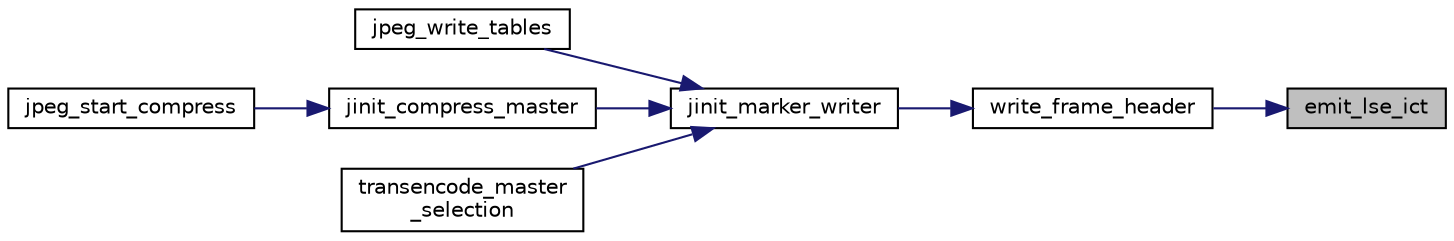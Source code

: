 digraph "emit_lse_ict"
{
 // LATEX_PDF_SIZE
  bgcolor="transparent";
  edge [fontname="Helvetica",fontsize="10",labelfontname="Helvetica",labelfontsize="10"];
  node [fontname="Helvetica",fontsize="10",shape=record];
  rankdir="RL";
  Node122 [label="emit_lse_ict",height=0.2,width=0.4,color="black", fillcolor="grey75", style="filled", fontcolor="black",tooltip=" "];
  Node122 -> Node123 [dir="back",color="midnightblue",fontsize="10",style="solid"];
  Node123 [label="write_frame_header",height=0.2,width=0.4,color="black",URL="$jcmarker_8c.html#a3ca174ee750f1f7a7d703f49cece9734",tooltip=" "];
  Node123 -> Node124 [dir="back",color="midnightblue",fontsize="10",style="solid"];
  Node124 [label="jinit_marker_writer",height=0.2,width=0.4,color="black",URL="$jcmarker_8c.html#aa9195332f50b4cc182fa49c24abf9e22",tooltip=" "];
  Node124 -> Node125 [dir="back",color="midnightblue",fontsize="10",style="solid"];
  Node125 [label="jpeg_write_tables",height=0.2,width=0.4,color="black",URL="$jcapimin_8c.html#ad476429912a2ceb2f1606326fbbb64f2",tooltip=" "];
  Node124 -> Node126 [dir="back",color="midnightblue",fontsize="10",style="solid"];
  Node126 [label="jinit_compress_master",height=0.2,width=0.4,color="black",URL="$jcinit_8c.html#a9b434908559c6849283fcac944250b3b",tooltip=" "];
  Node126 -> Node127 [dir="back",color="midnightblue",fontsize="10",style="solid"];
  Node127 [label="jpeg_start_compress",height=0.2,width=0.4,color="black",URL="$jcapistd_8c.html#aacff7627af44bc9457601ba15577162d",tooltip=" "];
  Node124 -> Node128 [dir="back",color="midnightblue",fontsize="10",style="solid"];
  Node128 [label="transencode_master\l_selection",height=0.2,width=0.4,color="black",URL="$jctrans_8c.html#ae87fac6bd08f4b513d2f7f5629586733",tooltip=" "];
}
